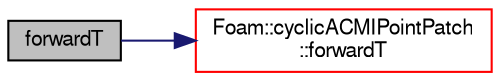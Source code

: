 digraph "forwardT"
{
  bgcolor="transparent";
  edge [fontname="FreeSans",fontsize="10",labelfontname="FreeSans",labelfontsize="10"];
  node [fontname="FreeSans",fontsize="10",shape=record];
  rankdir="LR";
  Node185 [label="forwardT",height=0.2,width=0.4,color="black", fillcolor="grey75", style="filled", fontcolor="black"];
  Node185 -> Node186 [color="midnightblue",fontsize="10",style="solid",fontname="FreeSans"];
  Node186 [label="Foam::cyclicACMIPointPatch\l::forwardT",height=0.2,width=0.4,color="red",URL="$a24918.html#aadc2a1e7456b137f36c514df38c9e0b7",tooltip="Return face transformation tensor. "];
}
